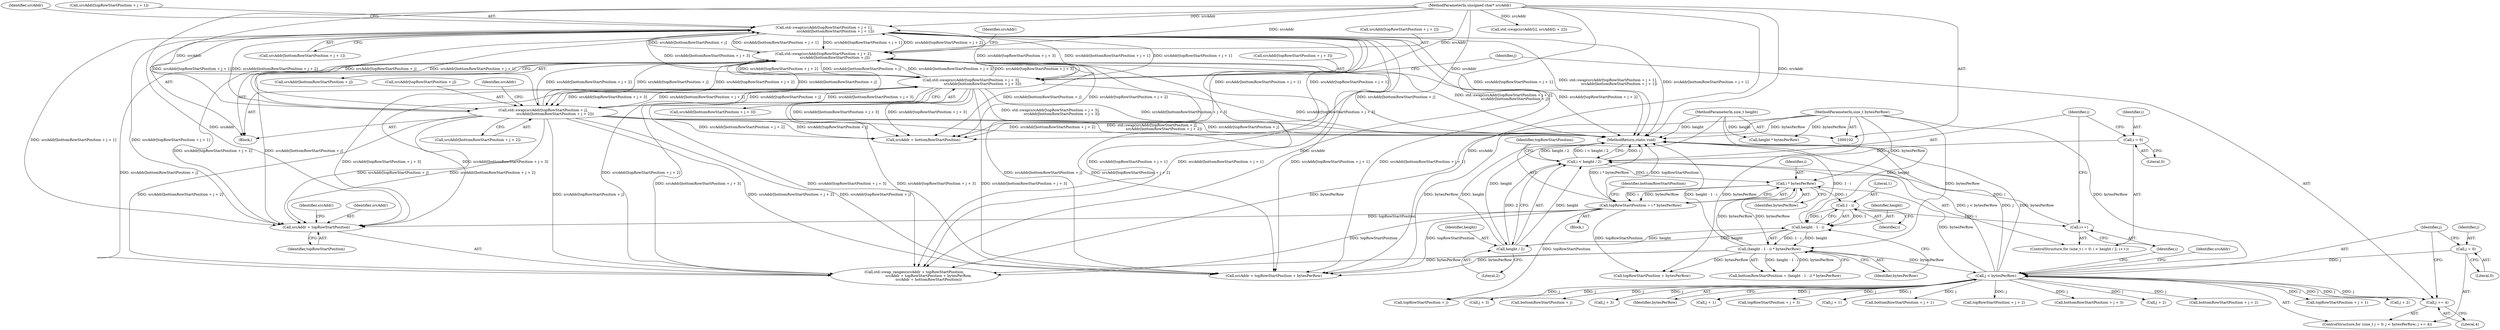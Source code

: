 digraph "1_Chrome_d59a4441697f6253e7dc3f7ae5caad6e5fd2c778_7@pointer" {
"1000216" [label="(Call,srcAddr + topRowStartPosition)"];
"1000170" [label="(Call,std::swap(srcAddr[topRowStartPosition + j + 1],\n                    srcAddr[bottomRowStartPosition + j + 1]))"];
"1000103" [label="(MethodParameterIn,unsigned char* srcAddr)"];
"1000185" [label="(Call,std::swap(srcAddr[topRowStartPosition + j + 2],\n                    srcAddr[bottomRowStartPosition + j]))"];
"1000198" [label="(Call,std::swap(srcAddr[topRowStartPosition + j + 3],\n                    srcAddr[bottomRowStartPosition + j + 3]))"];
"1000157" [label="(Call,std::swap(srcAddr[topRowStartPosition + j],\n                     srcAddr[bottomRowStartPosition + j + 2]))"];
"1000125" [label="(Call,topRowStartPosition = i * bytesPerRow)"];
"1000127" [label="(Call,i * bytesPerRow)"];
"1000116" [label="(Call,i < height / 2)"];
"1000113" [label="(Call,i = 0)"];
"1000121" [label="(Call,i++)"];
"1000136" [label="(Call,1 - i)"];
"1000118" [label="(Call,height / 2)"];
"1000134" [label="(Call,height - 1 - i)"];
"1000104" [label="(MethodParameterIn,size_t height)"];
"1000150" [label="(Call,j < bytesPerRow)"];
"1000147" [label="(Call,j = 0)"];
"1000153" [label="(Call,j += 4)"];
"1000133" [label="(Call,(height - 1 - i) * bytesPerRow)"];
"1000105" [label="(MethodParameterIn,size_t bytesPerRow)"];
"1000224" [label="(Call,srcAddr + bottomRowStartPosition)"];
"1000255" [label="(MethodReturn,static void)"];
"1000116" [label="(Call,i < height / 2)"];
"1000133" [label="(Call,(height - 1 - i) * bytesPerRow)"];
"1000173" [label="(Call,topRowStartPosition + j + 1)"];
"1000190" [label="(Call,j + 2)"];
"1000151" [label="(Identifier,j)"];
"1000156" [label="(Block,)"];
"1000114" [label="(Identifier,i)"];
"1000128" [label="(Identifier,i)"];
"1000137" [label="(Literal,1)"];
"1000220" [label="(Identifier,srcAddr)"];
"1000150" [label="(Call,j < bytesPerRow)"];
"1000218" [label="(Identifier,topRowStartPosition)"];
"1000200" [label="(Identifier,srcAddr)"];
"1000186" [label="(Call,srcAddr[topRowStartPosition + j + 2])"];
"1000118" [label="(Call,height / 2)"];
"1000123" [label="(Block,)"];
"1000134" [label="(Call,height - 1 - i)"];
"1000210" [label="(Call,j + 3)"];
"1000195" [label="(Call,bottomRowStartPosition + j)"];
"1000203" [label="(Call,j + 3)"];
"1000125" [label="(Call,topRowStartPosition = i * bytesPerRow)"];
"1000152" [label="(Identifier,bytesPerRow)"];
"1000115" [label="(Literal,0)"];
"1000155" [label="(Literal,4)"];
"1000119" [label="(Identifier,height)"];
"1000182" [label="(Call,j + 1)"];
"1000159" [label="(Identifier,srcAddr)"];
"1000198" [label="(Call,std::swap(srcAddr[topRowStartPosition + j + 3],\n                    srcAddr[bottomRowStartPosition + j + 3]))"];
"1000120" [label="(Literal,2)"];
"1000105" [label="(MethodParameterIn,size_t bytesPerRow)"];
"1000187" [label="(Identifier,srcAddr)"];
"1000219" [label="(Call,srcAddr + topRowStartPosition + bytesPerRow)"];
"1000129" [label="(Identifier,bytesPerRow)"];
"1000171" [label="(Call,srcAddr[topRowStartPosition + j + 1])"];
"1000217" [label="(Identifier,srcAddr)"];
"1000138" [label="(Identifier,i)"];
"1000157" [label="(Call,std::swap(srcAddr[topRowStartPosition + j],\n                     srcAddr[bottomRowStartPosition + j + 2]))"];
"1000127" [label="(Call,i * bytesPerRow)"];
"1000240" [label="(Call,height * bytesPerRow)"];
"1000178" [label="(Call,srcAddr[bottomRowStartPosition + j + 1])"];
"1000126" [label="(Identifier,topRowStartPosition)"];
"1000145" [label="(ControlStructure,for (size_t j = 0; j < bytesPerRow; j += 4))"];
"1000201" [label="(Call,topRowStartPosition + j + 3)"];
"1000117" [label="(Identifier,i)"];
"1000170" [label="(Call,std::swap(srcAddr[topRowStartPosition + j + 1],\n                    srcAddr[bottomRowStartPosition + j + 1]))"];
"1000103" [label="(MethodParameterIn,unsigned char* srcAddr)"];
"1000135" [label="(Identifier,height)"];
"1000121" [label="(Call,i++)"];
"1000111" [label="(ControlStructure,for (size_t i = 0; i < height / 2; i++))"];
"1000221" [label="(Call,topRowStartPosition + bytesPerRow)"];
"1000139" [label="(Identifier,bytesPerRow)"];
"1000215" [label="(Call,std::swap_ranges(srcAddr + topRowStartPosition,\n                         srcAddr + topRowStartPosition + bytesPerRow,\n                         srcAddr + bottomRowStartPosition))"];
"1000206" [label="(Call,srcAddr[bottomRowStartPosition + j + 3])"];
"1000158" [label="(Call,srcAddr[topRowStartPosition + j])"];
"1000175" [label="(Call,j + 1)"];
"1000148" [label="(Identifier,j)"];
"1000180" [label="(Call,bottomRowStartPosition + j + 1)"];
"1000163" [label="(Call,srcAddr[bottomRowStartPosition + j + 2])"];
"1000113" [label="(Call,i = 0)"];
"1000153" [label="(Call,j += 4)"];
"1000149" [label="(Literal,0)"];
"1000132" [label="(Identifier,bottomRowStartPosition)"];
"1000154" [label="(Identifier,j)"];
"1000122" [label="(Identifier,i)"];
"1000188" [label="(Call,topRowStartPosition + j + 2)"];
"1000216" [label="(Call,srcAddr + topRowStartPosition)"];
"1000172" [label="(Identifier,srcAddr)"];
"1000246" [label="(Call,std::swap(srcAddr[i], srcAddr[i + 2]))"];
"1000160" [label="(Call,topRowStartPosition + j)"];
"1000147" [label="(Call,j = 0)"];
"1000193" [label="(Call,srcAddr[bottomRowStartPosition + j])"];
"1000208" [label="(Call,bottomRowStartPosition + j + 3)"];
"1000167" [label="(Call,j + 2)"];
"1000104" [label="(MethodParameterIn,size_t height)"];
"1000185" [label="(Call,std::swap(srcAddr[topRowStartPosition + j + 2],\n                    srcAddr[bottomRowStartPosition + j]))"];
"1000131" [label="(Call,bottomRowStartPosition = (height - 1 - i) * bytesPerRow)"];
"1000199" [label="(Call,srcAddr[topRowStartPosition + j + 3])"];
"1000165" [label="(Call,bottomRowStartPosition + j + 2)"];
"1000136" [label="(Call,1 - i)"];
"1000216" -> "1000215"  [label="AST: "];
"1000216" -> "1000218"  [label="CFG: "];
"1000217" -> "1000216"  [label="AST: "];
"1000218" -> "1000216"  [label="AST: "];
"1000220" -> "1000216"  [label="CFG: "];
"1000170" -> "1000216"  [label="DDG: srcAddr[bottomRowStartPosition + j + 1]"];
"1000170" -> "1000216"  [label="DDG: srcAddr[topRowStartPosition + j + 1]"];
"1000185" -> "1000216"  [label="DDG: srcAddr[topRowStartPosition + j + 2]"];
"1000185" -> "1000216"  [label="DDG: srcAddr[bottomRowStartPosition + j]"];
"1000198" -> "1000216"  [label="DDG: srcAddr[bottomRowStartPosition + j + 3]"];
"1000198" -> "1000216"  [label="DDG: srcAddr[topRowStartPosition + j + 3]"];
"1000157" -> "1000216"  [label="DDG: srcAddr[bottomRowStartPosition + j + 2]"];
"1000157" -> "1000216"  [label="DDG: srcAddr[topRowStartPosition + j]"];
"1000103" -> "1000216"  [label="DDG: srcAddr"];
"1000125" -> "1000216"  [label="DDG: topRowStartPosition"];
"1000170" -> "1000156"  [label="AST: "];
"1000170" -> "1000178"  [label="CFG: "];
"1000171" -> "1000170"  [label="AST: "];
"1000178" -> "1000170"  [label="AST: "];
"1000187" -> "1000170"  [label="CFG: "];
"1000170" -> "1000255"  [label="DDG: srcAddr[bottomRowStartPosition + j + 1]"];
"1000170" -> "1000255"  [label="DDG: srcAddr[topRowStartPosition + j + 1]"];
"1000170" -> "1000255"  [label="DDG: std::swap(srcAddr[topRowStartPosition + j + 1],\n                    srcAddr[bottomRowStartPosition + j + 1])"];
"1000170" -> "1000157"  [label="DDG: srcAddr[bottomRowStartPosition + j + 1]"];
"1000170" -> "1000157"  [label="DDG: srcAddr[topRowStartPosition + j + 1]"];
"1000103" -> "1000170"  [label="DDG: srcAddr"];
"1000185" -> "1000170"  [label="DDG: srcAddr[topRowStartPosition + j + 2]"];
"1000185" -> "1000170"  [label="DDG: srcAddr[bottomRowStartPosition + j]"];
"1000198" -> "1000170"  [label="DDG: srcAddr[bottomRowStartPosition + j + 3]"];
"1000198" -> "1000170"  [label="DDG: srcAddr[topRowStartPosition + j + 3]"];
"1000157" -> "1000170"  [label="DDG: srcAddr[bottomRowStartPosition + j + 2]"];
"1000157" -> "1000170"  [label="DDG: srcAddr[topRowStartPosition + j]"];
"1000170" -> "1000185"  [label="DDG: srcAddr[bottomRowStartPosition + j + 1]"];
"1000170" -> "1000185"  [label="DDG: srcAddr[topRowStartPosition + j + 1]"];
"1000170" -> "1000198"  [label="DDG: srcAddr[bottomRowStartPosition + j + 1]"];
"1000170" -> "1000198"  [label="DDG: srcAddr[topRowStartPosition + j + 1]"];
"1000170" -> "1000215"  [label="DDG: srcAddr[bottomRowStartPosition + j + 1]"];
"1000170" -> "1000215"  [label="DDG: srcAddr[topRowStartPosition + j + 1]"];
"1000170" -> "1000219"  [label="DDG: srcAddr[bottomRowStartPosition + j + 1]"];
"1000170" -> "1000219"  [label="DDG: srcAddr[topRowStartPosition + j + 1]"];
"1000170" -> "1000224"  [label="DDG: srcAddr[bottomRowStartPosition + j + 1]"];
"1000170" -> "1000224"  [label="DDG: srcAddr[topRowStartPosition + j + 1]"];
"1000103" -> "1000102"  [label="AST: "];
"1000103" -> "1000255"  [label="DDG: srcAddr"];
"1000103" -> "1000157"  [label="DDG: srcAddr"];
"1000103" -> "1000185"  [label="DDG: srcAddr"];
"1000103" -> "1000198"  [label="DDG: srcAddr"];
"1000103" -> "1000215"  [label="DDG: srcAddr"];
"1000103" -> "1000219"  [label="DDG: srcAddr"];
"1000103" -> "1000224"  [label="DDG: srcAddr"];
"1000103" -> "1000246"  [label="DDG: srcAddr"];
"1000185" -> "1000156"  [label="AST: "];
"1000185" -> "1000193"  [label="CFG: "];
"1000186" -> "1000185"  [label="AST: "];
"1000193" -> "1000185"  [label="AST: "];
"1000200" -> "1000185"  [label="CFG: "];
"1000185" -> "1000255"  [label="DDG: std::swap(srcAddr[topRowStartPosition + j + 2],\n                    srcAddr[bottomRowStartPosition + j])"];
"1000185" -> "1000255"  [label="DDG: srcAddr[topRowStartPosition + j + 2]"];
"1000185" -> "1000255"  [label="DDG: srcAddr[bottomRowStartPosition + j]"];
"1000185" -> "1000157"  [label="DDG: srcAddr[topRowStartPosition + j + 2]"];
"1000185" -> "1000157"  [label="DDG: srcAddr[bottomRowStartPosition + j]"];
"1000198" -> "1000185"  [label="DDG: srcAddr[bottomRowStartPosition + j + 3]"];
"1000198" -> "1000185"  [label="DDG: srcAddr[topRowStartPosition + j + 3]"];
"1000157" -> "1000185"  [label="DDG: srcAddr[bottomRowStartPosition + j + 2]"];
"1000157" -> "1000185"  [label="DDG: srcAddr[topRowStartPosition + j]"];
"1000185" -> "1000198"  [label="DDG: srcAddr[topRowStartPosition + j + 2]"];
"1000185" -> "1000198"  [label="DDG: srcAddr[bottomRowStartPosition + j]"];
"1000185" -> "1000215"  [label="DDG: srcAddr[topRowStartPosition + j + 2]"];
"1000185" -> "1000215"  [label="DDG: srcAddr[bottomRowStartPosition + j]"];
"1000185" -> "1000219"  [label="DDG: srcAddr[topRowStartPosition + j + 2]"];
"1000185" -> "1000219"  [label="DDG: srcAddr[bottomRowStartPosition + j]"];
"1000185" -> "1000224"  [label="DDG: srcAddr[topRowStartPosition + j + 2]"];
"1000185" -> "1000224"  [label="DDG: srcAddr[bottomRowStartPosition + j]"];
"1000198" -> "1000156"  [label="AST: "];
"1000198" -> "1000206"  [label="CFG: "];
"1000199" -> "1000198"  [label="AST: "];
"1000206" -> "1000198"  [label="AST: "];
"1000154" -> "1000198"  [label="CFG: "];
"1000198" -> "1000255"  [label="DDG: srcAddr[bottomRowStartPosition + j + 3]"];
"1000198" -> "1000255"  [label="DDG: srcAddr[topRowStartPosition + j + 3]"];
"1000198" -> "1000255"  [label="DDG: std::swap(srcAddr[topRowStartPosition + j + 3],\n                    srcAddr[bottomRowStartPosition + j + 3])"];
"1000198" -> "1000157"  [label="DDG: srcAddr[bottomRowStartPosition + j + 3]"];
"1000198" -> "1000157"  [label="DDG: srcAddr[topRowStartPosition + j + 3]"];
"1000157" -> "1000198"  [label="DDG: srcAddr[bottomRowStartPosition + j + 2]"];
"1000157" -> "1000198"  [label="DDG: srcAddr[topRowStartPosition + j]"];
"1000198" -> "1000215"  [label="DDG: srcAddr[bottomRowStartPosition + j + 3]"];
"1000198" -> "1000215"  [label="DDG: srcAddr[topRowStartPosition + j + 3]"];
"1000198" -> "1000219"  [label="DDG: srcAddr[bottomRowStartPosition + j + 3]"];
"1000198" -> "1000219"  [label="DDG: srcAddr[topRowStartPosition + j + 3]"];
"1000198" -> "1000224"  [label="DDG: srcAddr[bottomRowStartPosition + j + 3]"];
"1000198" -> "1000224"  [label="DDG: srcAddr[topRowStartPosition + j + 3]"];
"1000157" -> "1000156"  [label="AST: "];
"1000157" -> "1000163"  [label="CFG: "];
"1000158" -> "1000157"  [label="AST: "];
"1000163" -> "1000157"  [label="AST: "];
"1000172" -> "1000157"  [label="CFG: "];
"1000157" -> "1000255"  [label="DDG: std::swap(srcAddr[topRowStartPosition + j],\n                     srcAddr[bottomRowStartPosition + j + 2])"];
"1000157" -> "1000255"  [label="DDG: srcAddr[topRowStartPosition + j]"];
"1000157" -> "1000255"  [label="DDG: srcAddr[bottomRowStartPosition + j + 2]"];
"1000157" -> "1000215"  [label="DDG: srcAddr[bottomRowStartPosition + j + 2]"];
"1000157" -> "1000215"  [label="DDG: srcAddr[topRowStartPosition + j]"];
"1000157" -> "1000219"  [label="DDG: srcAddr[bottomRowStartPosition + j + 2]"];
"1000157" -> "1000219"  [label="DDG: srcAddr[topRowStartPosition + j]"];
"1000157" -> "1000224"  [label="DDG: srcAddr[bottomRowStartPosition + j + 2]"];
"1000157" -> "1000224"  [label="DDG: srcAddr[topRowStartPosition + j]"];
"1000125" -> "1000123"  [label="AST: "];
"1000125" -> "1000127"  [label="CFG: "];
"1000126" -> "1000125"  [label="AST: "];
"1000127" -> "1000125"  [label="AST: "];
"1000132" -> "1000125"  [label="CFG: "];
"1000125" -> "1000255"  [label="DDG: topRowStartPosition"];
"1000125" -> "1000255"  [label="DDG: i * bytesPerRow"];
"1000127" -> "1000125"  [label="DDG: i"];
"1000127" -> "1000125"  [label="DDG: bytesPerRow"];
"1000125" -> "1000160"  [label="DDG: topRowStartPosition"];
"1000125" -> "1000215"  [label="DDG: topRowStartPosition"];
"1000125" -> "1000219"  [label="DDG: topRowStartPosition"];
"1000125" -> "1000221"  [label="DDG: topRowStartPosition"];
"1000127" -> "1000129"  [label="CFG: "];
"1000128" -> "1000127"  [label="AST: "];
"1000129" -> "1000127"  [label="AST: "];
"1000116" -> "1000127"  [label="DDG: i"];
"1000150" -> "1000127"  [label="DDG: bytesPerRow"];
"1000105" -> "1000127"  [label="DDG: bytesPerRow"];
"1000133" -> "1000127"  [label="DDG: bytesPerRow"];
"1000127" -> "1000136"  [label="DDG: i"];
"1000127" -> "1000133"  [label="DDG: bytesPerRow"];
"1000116" -> "1000111"  [label="AST: "];
"1000116" -> "1000118"  [label="CFG: "];
"1000117" -> "1000116"  [label="AST: "];
"1000118" -> "1000116"  [label="AST: "];
"1000126" -> "1000116"  [label="CFG: "];
"1000255" -> "1000116"  [label="CFG: "];
"1000116" -> "1000255"  [label="DDG: i"];
"1000116" -> "1000255"  [label="DDG: height / 2"];
"1000116" -> "1000255"  [label="DDG: i < height / 2"];
"1000113" -> "1000116"  [label="DDG: i"];
"1000121" -> "1000116"  [label="DDG: i"];
"1000118" -> "1000116"  [label="DDG: height"];
"1000118" -> "1000116"  [label="DDG: 2"];
"1000113" -> "1000111"  [label="AST: "];
"1000113" -> "1000115"  [label="CFG: "];
"1000114" -> "1000113"  [label="AST: "];
"1000115" -> "1000113"  [label="AST: "];
"1000117" -> "1000113"  [label="CFG: "];
"1000121" -> "1000111"  [label="AST: "];
"1000121" -> "1000122"  [label="CFG: "];
"1000122" -> "1000121"  [label="AST: "];
"1000117" -> "1000121"  [label="CFG: "];
"1000136" -> "1000121"  [label="DDG: i"];
"1000136" -> "1000134"  [label="AST: "];
"1000136" -> "1000138"  [label="CFG: "];
"1000137" -> "1000136"  [label="AST: "];
"1000138" -> "1000136"  [label="AST: "];
"1000134" -> "1000136"  [label="CFG: "];
"1000136" -> "1000134"  [label="DDG: 1"];
"1000136" -> "1000134"  [label="DDG: i"];
"1000118" -> "1000120"  [label="CFG: "];
"1000119" -> "1000118"  [label="AST: "];
"1000120" -> "1000118"  [label="AST: "];
"1000118" -> "1000255"  [label="DDG: height"];
"1000134" -> "1000118"  [label="DDG: height"];
"1000104" -> "1000118"  [label="DDG: height"];
"1000118" -> "1000134"  [label="DDG: height"];
"1000134" -> "1000133"  [label="AST: "];
"1000135" -> "1000134"  [label="AST: "];
"1000139" -> "1000134"  [label="CFG: "];
"1000134" -> "1000255"  [label="DDG: 1 - i"];
"1000134" -> "1000133"  [label="DDG: height"];
"1000134" -> "1000133"  [label="DDG: 1 - i"];
"1000104" -> "1000134"  [label="DDG: height"];
"1000104" -> "1000102"  [label="AST: "];
"1000104" -> "1000255"  [label="DDG: height"];
"1000104" -> "1000240"  [label="DDG: height"];
"1000150" -> "1000145"  [label="AST: "];
"1000150" -> "1000152"  [label="CFG: "];
"1000151" -> "1000150"  [label="AST: "];
"1000152" -> "1000150"  [label="AST: "];
"1000159" -> "1000150"  [label="CFG: "];
"1000122" -> "1000150"  [label="CFG: "];
"1000150" -> "1000255"  [label="DDG: j"];
"1000150" -> "1000255"  [label="DDG: bytesPerRow"];
"1000150" -> "1000255"  [label="DDG: j < bytesPerRow"];
"1000147" -> "1000150"  [label="DDG: j"];
"1000153" -> "1000150"  [label="DDG: j"];
"1000133" -> "1000150"  [label="DDG: bytesPerRow"];
"1000105" -> "1000150"  [label="DDG: bytesPerRow"];
"1000150" -> "1000153"  [label="DDG: j"];
"1000150" -> "1000160"  [label="DDG: j"];
"1000150" -> "1000165"  [label="DDG: j"];
"1000150" -> "1000167"  [label="DDG: j"];
"1000150" -> "1000173"  [label="DDG: j"];
"1000150" -> "1000175"  [label="DDG: j"];
"1000150" -> "1000180"  [label="DDG: j"];
"1000150" -> "1000182"  [label="DDG: j"];
"1000150" -> "1000188"  [label="DDG: j"];
"1000150" -> "1000190"  [label="DDG: j"];
"1000150" -> "1000195"  [label="DDG: j"];
"1000150" -> "1000201"  [label="DDG: j"];
"1000150" -> "1000203"  [label="DDG: j"];
"1000150" -> "1000208"  [label="DDG: j"];
"1000150" -> "1000210"  [label="DDG: j"];
"1000147" -> "1000145"  [label="AST: "];
"1000147" -> "1000149"  [label="CFG: "];
"1000148" -> "1000147"  [label="AST: "];
"1000149" -> "1000147"  [label="AST: "];
"1000151" -> "1000147"  [label="CFG: "];
"1000153" -> "1000145"  [label="AST: "];
"1000153" -> "1000155"  [label="CFG: "];
"1000154" -> "1000153"  [label="AST: "];
"1000155" -> "1000153"  [label="AST: "];
"1000151" -> "1000153"  [label="CFG: "];
"1000133" -> "1000131"  [label="AST: "];
"1000133" -> "1000139"  [label="CFG: "];
"1000139" -> "1000133"  [label="AST: "];
"1000131" -> "1000133"  [label="CFG: "];
"1000133" -> "1000255"  [label="DDG: height - 1 - i"];
"1000133" -> "1000131"  [label="DDG: height - 1 - i"];
"1000133" -> "1000131"  [label="DDG: bytesPerRow"];
"1000105" -> "1000133"  [label="DDG: bytesPerRow"];
"1000133" -> "1000215"  [label="DDG: bytesPerRow"];
"1000133" -> "1000219"  [label="DDG: bytesPerRow"];
"1000133" -> "1000221"  [label="DDG: bytesPerRow"];
"1000105" -> "1000102"  [label="AST: "];
"1000105" -> "1000255"  [label="DDG: bytesPerRow"];
"1000105" -> "1000215"  [label="DDG: bytesPerRow"];
"1000105" -> "1000219"  [label="DDG: bytesPerRow"];
"1000105" -> "1000221"  [label="DDG: bytesPerRow"];
"1000105" -> "1000240"  [label="DDG: bytesPerRow"];
}
